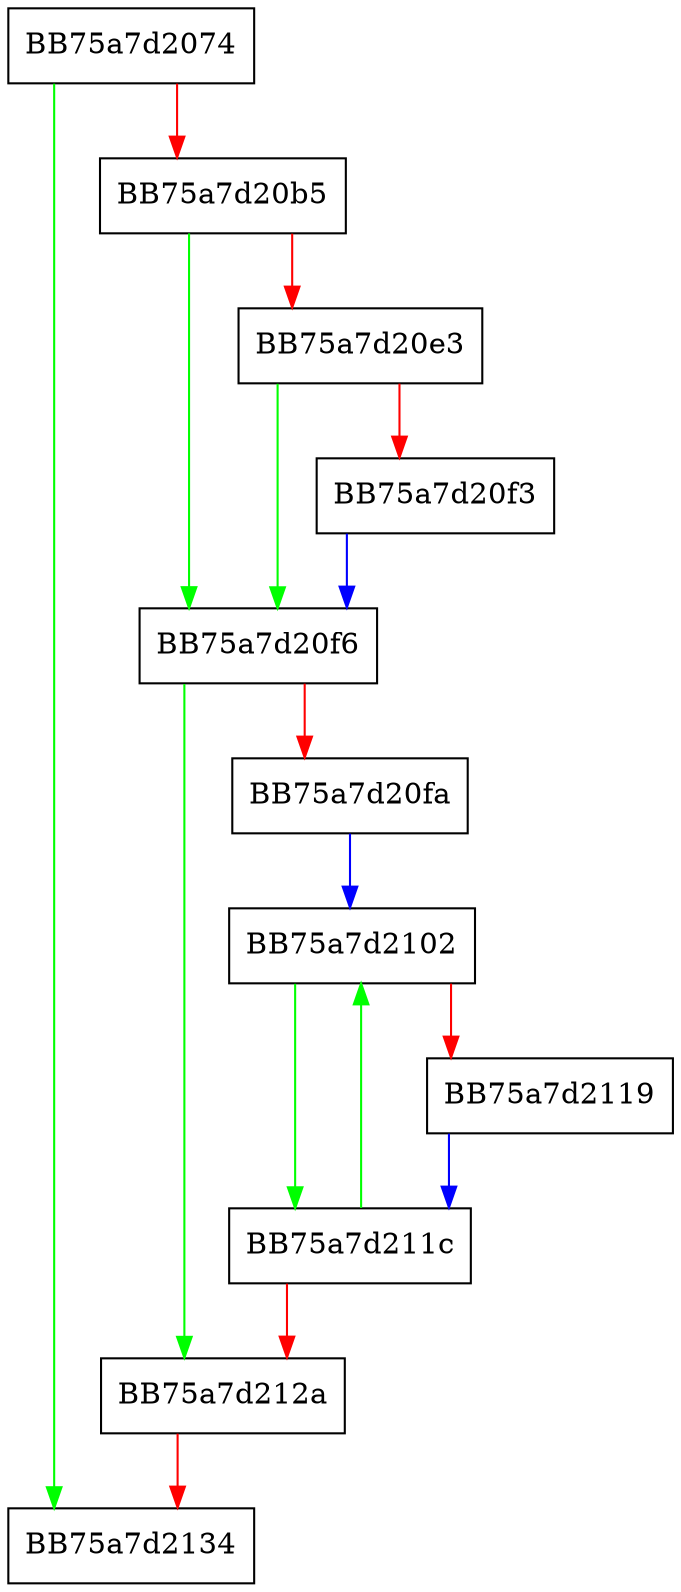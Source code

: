 digraph FromMpHipsRuleEx {
  node [shape="box"];
  graph [splines=ortho];
  BB75a7d2074 -> BB75a7d2134 [color="green"];
  BB75a7d2074 -> BB75a7d20b5 [color="red"];
  BB75a7d20b5 -> BB75a7d20f6 [color="green"];
  BB75a7d20b5 -> BB75a7d20e3 [color="red"];
  BB75a7d20e3 -> BB75a7d20f6 [color="green"];
  BB75a7d20e3 -> BB75a7d20f3 [color="red"];
  BB75a7d20f3 -> BB75a7d20f6 [color="blue"];
  BB75a7d20f6 -> BB75a7d212a [color="green"];
  BB75a7d20f6 -> BB75a7d20fa [color="red"];
  BB75a7d20fa -> BB75a7d2102 [color="blue"];
  BB75a7d2102 -> BB75a7d211c [color="green"];
  BB75a7d2102 -> BB75a7d2119 [color="red"];
  BB75a7d2119 -> BB75a7d211c [color="blue"];
  BB75a7d211c -> BB75a7d2102 [color="green"];
  BB75a7d211c -> BB75a7d212a [color="red"];
  BB75a7d212a -> BB75a7d2134 [color="red"];
}